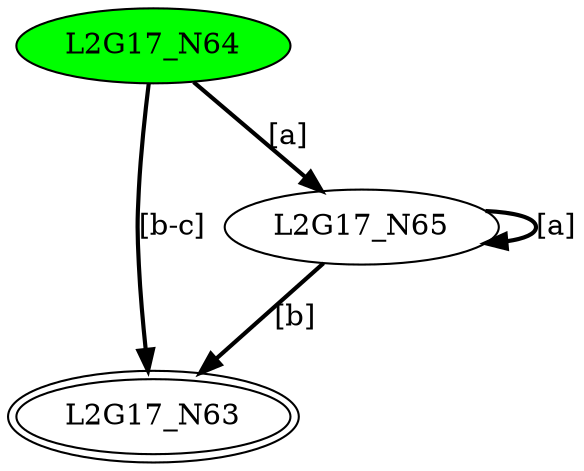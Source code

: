 digraph G17{
"L2G17_N63" [peripheries=2];
"L2G17_N64" [style=filled,fillcolor=green];
"L2G17_N65";
"L2G17_N64"->"L2G17_N63" [style = bold, label = "[b-c]"];
"L2G17_N64"->"L2G17_N65" [style = bold, label = "[a]"];
"L2G17_N65"->"L2G17_N63" [style = bold, label = "[b]"];
"L2G17_N65"->"L2G17_N65" [style = bold, label = "[a]"];
}

